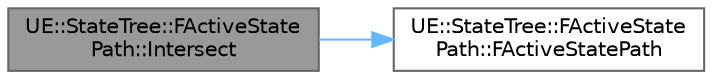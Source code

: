 digraph "UE::StateTree::FActiveStatePath::Intersect"
{
 // INTERACTIVE_SVG=YES
 // LATEX_PDF_SIZE
  bgcolor="transparent";
  edge [fontname=Helvetica,fontsize=10,labelfontname=Helvetica,labelfontsize=10];
  node [fontname=Helvetica,fontsize=10,shape=box,height=0.2,width=0.4];
  rankdir="LR";
  Node1 [id="Node000001",label="UE::StateTree::FActiveState\lPath::Intersect",height=0.2,width=0.4,color="gray40", fillcolor="grey60", style="filled", fontcolor="black",tooltip=" "];
  Node1 -> Node2 [id="edge1_Node000001_Node000002",color="steelblue1",style="solid",tooltip=" "];
  Node2 [id="Node000002",label="UE::StateTree::FActiveState\lPath::FActiveStatePath",height=0.2,width=0.4,color="grey40", fillcolor="white", style="filled",URL="$d9/def/classUE_1_1StateTree_1_1FActiveStatePath.html#a9d0d98c983140f9c6eee85f7991e28de",tooltip=" "];
}
